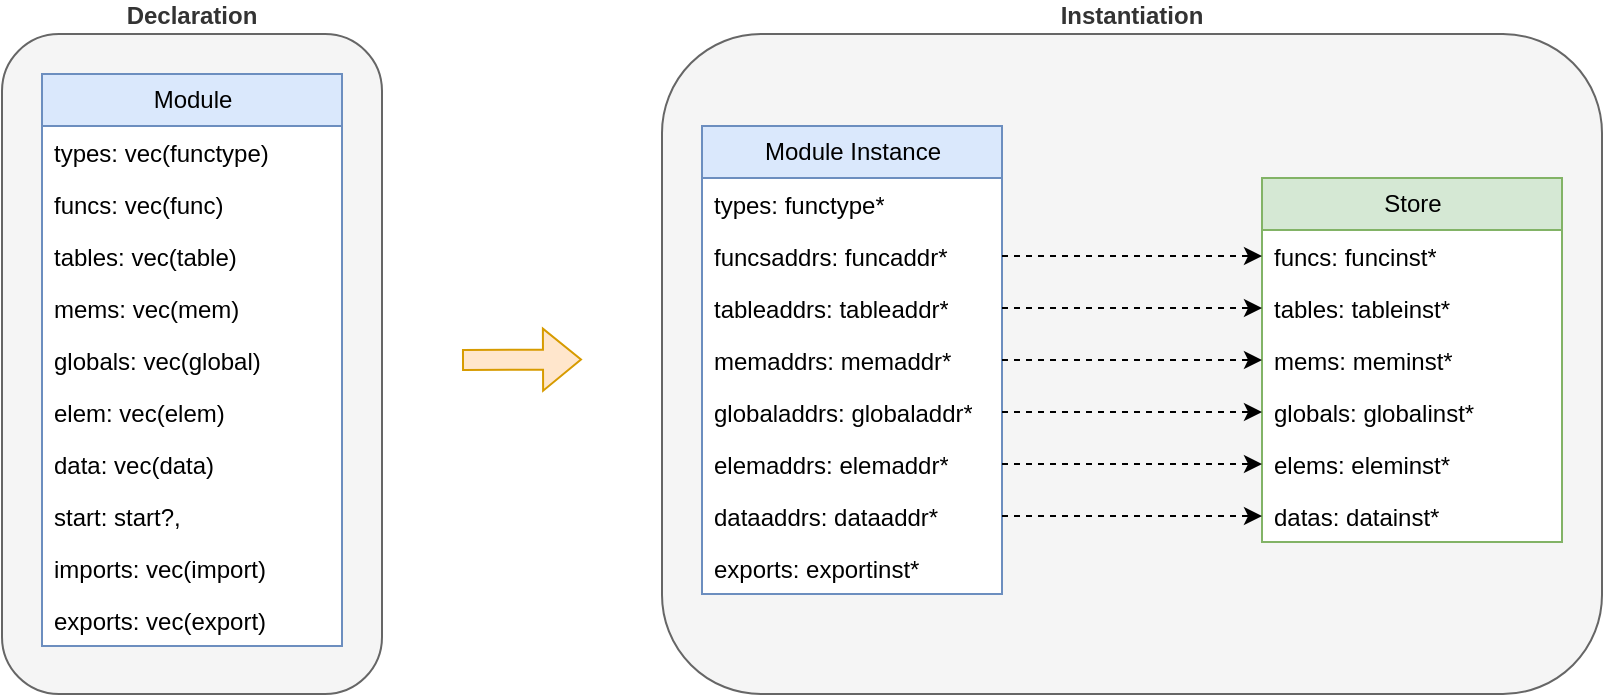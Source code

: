 <mxfile version="20.7.4" type="device"><diagram id="aAWH7J7r_C1FsPMja4qI" name="Instantiation"><mxGraphModel dx="1434" dy="838" grid="1" gridSize="10" guides="1" tooltips="1" connect="1" arrows="1" fold="1" page="1" pageScale="1" pageWidth="827" pageHeight="1169" math="0" shadow="0"><root><mxCell id="0"/><mxCell id="1" parent="0"/><mxCell id="2gIdWb38Bo2KjigIUKNW-33" value="Instantiation" style="rounded=1;whiteSpace=wrap;html=1;fillColor=#f5f5f5;fontColor=#333333;strokeColor=#666666;fontStyle=1;verticalAlign=bottom;labelPosition=center;verticalLabelPosition=top;align=center;" vertex="1" parent="1"><mxGeometry x="360" y="180" width="470" height="330" as="geometry"/></mxCell><mxCell id="2gIdWb38Bo2KjigIUKNW-31" value="Declaration" style="rounded=1;whiteSpace=wrap;html=1;fillColor=#f5f5f5;fontColor=#333333;strokeColor=#666666;verticalAlign=bottom;labelPosition=center;verticalLabelPosition=top;align=center;fontStyle=1" vertex="1" parent="1"><mxGeometry x="30" y="180" width="190" height="330" as="geometry"/></mxCell><mxCell id="lpoYA6UuyKa23T0ubB28-1" value="Module" style="swimlane;fontStyle=0;childLayout=stackLayout;horizontal=1;startSize=26;horizontalStack=0;resizeParent=1;resizeParentMax=0;resizeLast=0;collapsible=1;marginBottom=0;html=1;fillColor=#dae8fc;strokeColor=#6c8ebf;swimlaneFillColor=default;" parent="1" vertex="1"><mxGeometry x="50" y="200" width="150" height="286" as="geometry"/></mxCell><mxCell id="lpoYA6UuyKa23T0ubB28-2" value="types: vec(functype)" style="text;strokeColor=none;fillColor=none;align=left;verticalAlign=top;spacingLeft=4;spacingRight=4;overflow=hidden;rotatable=0;points=[[0,0.5],[1,0.5]];portConstraint=eastwest;whiteSpace=wrap;html=1;" parent="lpoYA6UuyKa23T0ubB28-1" vertex="1"><mxGeometry y="26" width="150" height="26" as="geometry"/></mxCell><mxCell id="lpoYA6UuyKa23T0ubB28-3" value="funcs: vec(func)" style="text;strokeColor=none;fillColor=none;align=left;verticalAlign=top;spacingLeft=4;spacingRight=4;overflow=hidden;rotatable=0;points=[[0,0.5],[1,0.5]];portConstraint=eastwest;whiteSpace=wrap;html=1;" parent="lpoYA6UuyKa23T0ubB28-1" vertex="1"><mxGeometry y="52" width="150" height="26" as="geometry"/></mxCell><mxCell id="lpoYA6UuyKa23T0ubB28-5" value="tables: vec(table)" style="text;strokeColor=none;fillColor=none;align=left;verticalAlign=top;spacingLeft=4;spacingRight=4;overflow=hidden;rotatable=0;points=[[0,0.5],[1,0.5]];portConstraint=eastwest;whiteSpace=wrap;html=1;" parent="lpoYA6UuyKa23T0ubB28-1" vertex="1"><mxGeometry y="78" width="150" height="26" as="geometry"/></mxCell><mxCell id="lpoYA6UuyKa23T0ubB28-4" value="mems: vec(mem)" style="text;strokeColor=none;fillColor=none;align=left;verticalAlign=top;spacingLeft=4;spacingRight=4;overflow=hidden;rotatable=0;points=[[0,0.5],[1,0.5]];portConstraint=eastwest;whiteSpace=wrap;html=1;" parent="lpoYA6UuyKa23T0ubB28-1" vertex="1"><mxGeometry y="104" width="150" height="26" as="geometry"/></mxCell><mxCell id="lpoYA6UuyKa23T0ubB28-7" value="globals: vec(global)" style="text;strokeColor=none;fillColor=none;align=left;verticalAlign=top;spacingLeft=4;spacingRight=4;overflow=hidden;rotatable=0;points=[[0,0.5],[1,0.5]];portConstraint=eastwest;whiteSpace=wrap;html=1;" parent="lpoYA6UuyKa23T0ubB28-1" vertex="1"><mxGeometry y="130" width="150" height="26" as="geometry"/></mxCell><mxCell id="lpoYA6UuyKa23T0ubB28-8" value="elem: vec(elem)" style="text;strokeColor=none;fillColor=none;align=left;verticalAlign=top;spacingLeft=4;spacingRight=4;overflow=hidden;rotatable=0;points=[[0,0.5],[1,0.5]];portConstraint=eastwest;whiteSpace=wrap;html=1;" parent="lpoYA6UuyKa23T0ubB28-1" vertex="1"><mxGeometry y="156" width="150" height="26" as="geometry"/></mxCell><mxCell id="lpoYA6UuyKa23T0ubB28-6" value="data: vec(data)" style="text;strokeColor=none;fillColor=none;align=left;verticalAlign=top;spacingLeft=4;spacingRight=4;overflow=hidden;rotatable=0;points=[[0,0.5],[1,0.5]];portConstraint=eastwest;whiteSpace=wrap;html=1;" parent="lpoYA6UuyKa23T0ubB28-1" vertex="1"><mxGeometry y="182" width="150" height="26" as="geometry"/></mxCell><mxCell id="lpoYA6UuyKa23T0ubB28-9" value="start: start?," style="text;strokeColor=none;fillColor=none;align=left;verticalAlign=top;spacingLeft=4;spacingRight=4;overflow=hidden;rotatable=0;points=[[0,0.5],[1,0.5]];portConstraint=eastwest;whiteSpace=wrap;html=1;" parent="lpoYA6UuyKa23T0ubB28-1" vertex="1"><mxGeometry y="208" width="150" height="26" as="geometry"/></mxCell><mxCell id="lpoYA6UuyKa23T0ubB28-11" value="imports: vec(import)" style="text;strokeColor=none;fillColor=none;align=left;verticalAlign=top;spacingLeft=4;spacingRight=4;overflow=hidden;rotatable=0;points=[[0,0.5],[1,0.5]];portConstraint=eastwest;whiteSpace=wrap;html=1;" parent="lpoYA6UuyKa23T0ubB28-1" vertex="1"><mxGeometry y="234" width="150" height="26" as="geometry"/></mxCell><mxCell id="lpoYA6UuyKa23T0ubB28-10" value="exports: vec(export)" style="text;strokeColor=none;fillColor=none;align=left;verticalAlign=top;spacingLeft=4;spacingRight=4;overflow=hidden;rotatable=0;points=[[0,0.5],[1,0.5]];portConstraint=eastwest;whiteSpace=wrap;html=1;" parent="lpoYA6UuyKa23T0ubB28-1" vertex="1"><mxGeometry y="260" width="150" height="26" as="geometry"/></mxCell><mxCell id="2gIdWb38Bo2KjigIUKNW-1" value="Module Instance" style="swimlane;fontStyle=0;childLayout=stackLayout;horizontal=1;startSize=26;fillColor=#dae8fc;horizontalStack=0;resizeParent=1;resizeParentMax=0;resizeLast=0;collapsible=1;marginBottom=0;html=1;strokeColor=#6c8ebf;swimlaneFillColor=default;" vertex="1" parent="1"><mxGeometry x="380" y="226" width="150" height="234" as="geometry"/></mxCell><mxCell id="2gIdWb38Bo2KjigIUKNW-2" value="types: functype*" style="text;strokeColor=none;fillColor=none;align=left;verticalAlign=top;spacingLeft=4;spacingRight=4;overflow=hidden;rotatable=0;points=[[0,0.5],[1,0.5]];portConstraint=eastwest;whiteSpace=wrap;html=1;" vertex="1" parent="2gIdWb38Bo2KjigIUKNW-1"><mxGeometry y="26" width="150" height="26" as="geometry"/></mxCell><mxCell id="2gIdWb38Bo2KjigIUKNW-3" value="funcsaddrs: funcaddr*" style="text;strokeColor=none;fillColor=none;align=left;verticalAlign=top;spacingLeft=4;spacingRight=4;overflow=hidden;rotatable=0;points=[[0,0.5],[1,0.5]];portConstraint=eastwest;whiteSpace=wrap;html=1;" vertex="1" parent="2gIdWb38Bo2KjigIUKNW-1"><mxGeometry y="52" width="150" height="26" as="geometry"/></mxCell><mxCell id="2gIdWb38Bo2KjigIUKNW-4" value="tableaddrs: tableaddr*" style="text;strokeColor=none;fillColor=none;align=left;verticalAlign=top;spacingLeft=4;spacingRight=4;overflow=hidden;rotatable=0;points=[[0,0.5],[1,0.5]];portConstraint=eastwest;whiteSpace=wrap;html=1;" vertex="1" parent="2gIdWb38Bo2KjigIUKNW-1"><mxGeometry y="78" width="150" height="26" as="geometry"/></mxCell><mxCell id="2gIdWb38Bo2KjigIUKNW-5" value="memaddrs: memaddr*" style="text;strokeColor=none;fillColor=none;align=left;verticalAlign=top;spacingLeft=4;spacingRight=4;overflow=hidden;rotatable=0;points=[[0,0.5],[1,0.5]];portConstraint=eastwest;whiteSpace=wrap;html=1;" vertex="1" parent="2gIdWb38Bo2KjigIUKNW-1"><mxGeometry y="104" width="150" height="26" as="geometry"/></mxCell><mxCell id="2gIdWb38Bo2KjigIUKNW-6" value="globaladdrs: globaladdr*" style="text;strokeColor=none;fillColor=none;align=left;verticalAlign=top;spacingLeft=4;spacingRight=4;overflow=hidden;rotatable=0;points=[[0,0.5],[1,0.5]];portConstraint=eastwest;whiteSpace=wrap;html=1;" vertex="1" parent="2gIdWb38Bo2KjigIUKNW-1"><mxGeometry y="130" width="150" height="26" as="geometry"/></mxCell><mxCell id="2gIdWb38Bo2KjigIUKNW-7" value="elemaddrs: elemaddr*" style="text;strokeColor=none;fillColor=none;align=left;verticalAlign=top;spacingLeft=4;spacingRight=4;overflow=hidden;rotatable=0;points=[[0,0.5],[1,0.5]];portConstraint=eastwest;whiteSpace=wrap;html=1;" vertex="1" parent="2gIdWb38Bo2KjigIUKNW-1"><mxGeometry y="156" width="150" height="26" as="geometry"/></mxCell><mxCell id="2gIdWb38Bo2KjigIUKNW-8" value="dataaddrs: dataaddr*" style="text;strokeColor=none;fillColor=none;align=left;verticalAlign=top;spacingLeft=4;spacingRight=4;overflow=hidden;rotatable=0;points=[[0,0.5],[1,0.5]];portConstraint=eastwest;whiteSpace=wrap;html=1;" vertex="1" parent="2gIdWb38Bo2KjigIUKNW-1"><mxGeometry y="182" width="150" height="26" as="geometry"/></mxCell><mxCell id="2gIdWb38Bo2KjigIUKNW-9" value="exports: exportinst*" style="text;strokeColor=none;fillColor=none;align=left;verticalAlign=top;spacingLeft=4;spacingRight=4;overflow=hidden;rotatable=0;points=[[0,0.5],[1,0.5]];portConstraint=eastwest;whiteSpace=wrap;html=1;" vertex="1" parent="2gIdWb38Bo2KjigIUKNW-1"><mxGeometry y="208" width="150" height="26" as="geometry"/></mxCell><mxCell id="2gIdWb38Bo2KjigIUKNW-12" value="Store" style="swimlane;fontStyle=0;childLayout=stackLayout;horizontal=1;startSize=26;fillColor=#d5e8d4;horizontalStack=0;resizeParent=1;resizeParentMax=0;resizeLast=0;collapsible=1;marginBottom=0;html=1;strokeColor=#82b366;swimlaneFillColor=default;" vertex="1" parent="1"><mxGeometry x="660" y="252" width="150" height="182" as="geometry"/></mxCell><mxCell id="2gIdWb38Bo2KjigIUKNW-14" value="funcs: funcinst*" style="text;strokeColor=none;fillColor=none;align=left;verticalAlign=top;spacingLeft=4;spacingRight=4;overflow=hidden;rotatable=0;points=[[0,0.5],[1,0.5]];portConstraint=eastwest;whiteSpace=wrap;html=1;" vertex="1" parent="2gIdWb38Bo2KjigIUKNW-12"><mxGeometry y="26" width="150" height="26" as="geometry"/></mxCell><mxCell id="2gIdWb38Bo2KjigIUKNW-15" value="tables: tableinst*" style="text;strokeColor=none;fillColor=none;align=left;verticalAlign=top;spacingLeft=4;spacingRight=4;overflow=hidden;rotatable=0;points=[[0,0.5],[1,0.5]];portConstraint=eastwest;whiteSpace=wrap;html=1;" vertex="1" parent="2gIdWb38Bo2KjigIUKNW-12"><mxGeometry y="52" width="150" height="26" as="geometry"/></mxCell><mxCell id="2gIdWb38Bo2KjigIUKNW-16" value="mems: meminst*" style="text;strokeColor=none;fillColor=none;align=left;verticalAlign=top;spacingLeft=4;spacingRight=4;overflow=hidden;rotatable=0;points=[[0,0.5],[1,0.5]];portConstraint=eastwest;whiteSpace=wrap;html=1;" vertex="1" parent="2gIdWb38Bo2KjigIUKNW-12"><mxGeometry y="78" width="150" height="26" as="geometry"/></mxCell><mxCell id="2gIdWb38Bo2KjigIUKNW-17" value="globals: globalinst*" style="text;strokeColor=none;fillColor=none;align=left;verticalAlign=top;spacingLeft=4;spacingRight=4;overflow=hidden;rotatable=0;points=[[0,0.5],[1,0.5]];portConstraint=eastwest;whiteSpace=wrap;html=1;" vertex="1" parent="2gIdWb38Bo2KjigIUKNW-12"><mxGeometry y="104" width="150" height="26" as="geometry"/></mxCell><mxCell id="2gIdWb38Bo2KjigIUKNW-18" value="elems: eleminst*" style="text;strokeColor=none;fillColor=none;align=left;verticalAlign=top;spacingLeft=4;spacingRight=4;overflow=hidden;rotatable=0;points=[[0,0.5],[1,0.5]];portConstraint=eastwest;whiteSpace=wrap;html=1;" vertex="1" parent="2gIdWb38Bo2KjigIUKNW-12"><mxGeometry y="130" width="150" height="26" as="geometry"/></mxCell><mxCell id="2gIdWb38Bo2KjigIUKNW-19" value="datas: datainst*" style="text;strokeColor=none;fillColor=none;align=left;verticalAlign=top;spacingLeft=4;spacingRight=4;overflow=hidden;rotatable=0;points=[[0,0.5],[1,0.5]];portConstraint=eastwest;whiteSpace=wrap;html=1;" vertex="1" parent="2gIdWb38Bo2KjigIUKNW-12"><mxGeometry y="156" width="150" height="26" as="geometry"/></mxCell><mxCell id="2gIdWb38Bo2KjigIUKNW-24" style="edgeStyle=orthogonalEdgeStyle;rounded=0;orthogonalLoop=1;jettySize=auto;html=1;exitX=1;exitY=0.5;exitDx=0;exitDy=0;entryX=0;entryY=0.5;entryDx=0;entryDy=0;dashed=1;" edge="1" parent="1" source="2gIdWb38Bo2KjigIUKNW-3" target="2gIdWb38Bo2KjigIUKNW-14"><mxGeometry relative="1" as="geometry"/></mxCell><mxCell id="2gIdWb38Bo2KjigIUKNW-25" style="edgeStyle=orthogonalEdgeStyle;rounded=0;orthogonalLoop=1;jettySize=auto;html=1;exitX=1;exitY=0.5;exitDx=0;exitDy=0;entryX=0;entryY=0.5;entryDx=0;entryDy=0;dashed=1;" edge="1" parent="1" source="2gIdWb38Bo2KjigIUKNW-4" target="2gIdWb38Bo2KjigIUKNW-15"><mxGeometry relative="1" as="geometry"/></mxCell><mxCell id="2gIdWb38Bo2KjigIUKNW-26" style="edgeStyle=orthogonalEdgeStyle;rounded=0;orthogonalLoop=1;jettySize=auto;html=1;exitX=1;exitY=0.5;exitDx=0;exitDy=0;entryX=0;entryY=0.5;entryDx=0;entryDy=0;dashed=1;" edge="1" parent="1" source="2gIdWb38Bo2KjigIUKNW-5" target="2gIdWb38Bo2KjigIUKNW-16"><mxGeometry relative="1" as="geometry"/></mxCell><mxCell id="2gIdWb38Bo2KjigIUKNW-27" style="edgeStyle=orthogonalEdgeStyle;rounded=0;orthogonalLoop=1;jettySize=auto;html=1;exitX=1;exitY=0.5;exitDx=0;exitDy=0;entryX=0;entryY=0.5;entryDx=0;entryDy=0;dashed=1;" edge="1" parent="1" source="2gIdWb38Bo2KjigIUKNW-6" target="2gIdWb38Bo2KjigIUKNW-17"><mxGeometry relative="1" as="geometry"/></mxCell><mxCell id="2gIdWb38Bo2KjigIUKNW-28" style="edgeStyle=orthogonalEdgeStyle;rounded=0;orthogonalLoop=1;jettySize=auto;html=1;exitX=1;exitY=0.5;exitDx=0;exitDy=0;entryX=0;entryY=0.5;entryDx=0;entryDy=0;dashed=1;" edge="1" parent="1" source="2gIdWb38Bo2KjigIUKNW-7" target="2gIdWb38Bo2KjigIUKNW-18"><mxGeometry relative="1" as="geometry"/></mxCell><mxCell id="2gIdWb38Bo2KjigIUKNW-29" style="edgeStyle=orthogonalEdgeStyle;rounded=0;orthogonalLoop=1;jettySize=auto;html=1;exitX=1;exitY=0.5;exitDx=0;exitDy=0;entryX=0;entryY=0.5;entryDx=0;entryDy=0;dashed=1;" edge="1" parent="1" source="2gIdWb38Bo2KjigIUKNW-8" target="2gIdWb38Bo2KjigIUKNW-19"><mxGeometry relative="1" as="geometry"/></mxCell><mxCell id="2gIdWb38Bo2KjigIUKNW-30" value="" style="shape=flexArrow;endArrow=classic;html=1;rounded=0;fillColor=#ffe6cc;strokeColor=#d79b00;" edge="1" parent="1"><mxGeometry width="50" height="50" relative="1" as="geometry"><mxPoint x="260" y="343" as="sourcePoint"/><mxPoint x="320" y="342.76" as="targetPoint"/></mxGeometry></mxCell></root></mxGraphModel></diagram></mxfile>